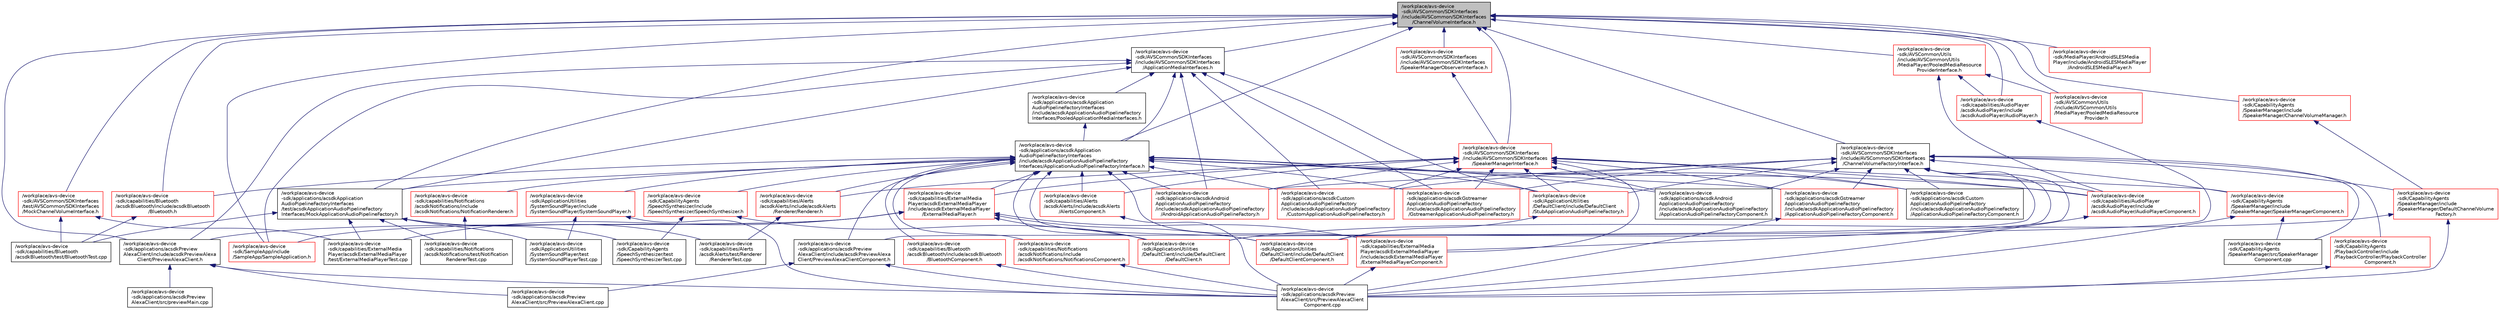 digraph "/workplace/avs-device-sdk/AVSCommon/SDKInterfaces/include/AVSCommon/SDKInterfaces/ChannelVolumeInterface.h"
{
  edge [fontname="Helvetica",fontsize="10",labelfontname="Helvetica",labelfontsize="10"];
  node [fontname="Helvetica",fontsize="10",shape=record];
  Node6 [label="/workplace/avs-device\l-sdk/AVSCommon/SDKInterfaces\l/include/AVSCommon/SDKInterfaces\l/ChannelVolumeInterface.h",height=0.2,width=0.4,color="black", fillcolor="grey75", style="filled", fontcolor="black"];
  Node6 -> Node7 [dir="back",color="midnightblue",fontsize="10",style="solid",fontname="Helvetica"];
  Node7 [label="/workplace/avs-device\l-sdk/applications/acsdkApplication\lAudioPipelineFactoryInterfaces\l/include/acsdkApplicationAudioPipelineFactory\lInterfaces/ApplicationAudioPipelineFactoryInterface.h",height=0.2,width=0.4,color="black", fillcolor="white", style="filled",URL="$_application_audio_pipeline_factory_interface_8h.html"];
  Node7 -> Node8 [dir="back",color="midnightblue",fontsize="10",style="solid",fontname="Helvetica"];
  Node8 [label="/workplace/avs-device\l-sdk/applications/acsdkAndroid\lApplicationAudioPipelineFactory\l/include/acsdkApplicationAudioPipelineFactory\l/AndroidApplicationAudioPipelineFactory.h",height=0.2,width=0.4,color="red", fillcolor="white", style="filled",URL="$_android_application_audio_pipeline_factory_8h.html"];
  Node7 -> Node11 [dir="back",color="midnightblue",fontsize="10",style="solid",fontname="Helvetica"];
  Node11 [label="/workplace/avs-device\l-sdk/applications/acsdkAndroid\lApplicationAudioPipelineFactory\l/include/acsdkApplicationAudioPipelineFactory\l/ApplicationAudioPipelineFactoryComponent.h",height=0.2,width=0.4,color="black", fillcolor="white", style="filled",URL="$acsdk_android_application_audio_pipeline_factory_2include_2acsdk_application_audio_pipeline_fact952244caba7ee8985a8bdd12c0ca49b0.html"];
  Node7 -> Node12 [dir="back",color="midnightblue",fontsize="10",style="solid",fontname="Helvetica"];
  Node12 [label="/workplace/avs-device\l-sdk/applications/acsdkApplication\lAudioPipelineFactoryInterfaces\l/test/acsdkApplicationAudioPipelineFactory\lInterfaces/MockApplicationAudioPipelineFactory.h",height=0.2,width=0.4,color="black", fillcolor="white", style="filled",URL="$_mock_application_audio_pipeline_factory_8h.html"];
  Node12 -> Node13 [dir="back",color="midnightblue",fontsize="10",style="solid",fontname="Helvetica"];
  Node13 [label="/workplace/avs-device\l-sdk/ApplicationUtilities\l/SystemSoundPlayer/test\l/SystemSoundPlayerTest.cpp",height=0.2,width=0.4,color="black", fillcolor="white", style="filled",URL="$_system_sound_player_test_8cpp.html"];
  Node12 -> Node14 [dir="back",color="midnightblue",fontsize="10",style="solid",fontname="Helvetica"];
  Node14 [label="/workplace/avs-device\l-sdk/capabilities/Alerts\l/acsdkAlerts/test/Renderer\l/RendererTest.cpp",height=0.2,width=0.4,color="black", fillcolor="white", style="filled",URL="$_renderer_test_8cpp.html"];
  Node12 -> Node15 [dir="back",color="midnightblue",fontsize="10",style="solid",fontname="Helvetica"];
  Node15 [label="/workplace/avs-device\l-sdk/capabilities/Bluetooth\l/acsdkBluetooth/test/BluetoothTest.cpp",height=0.2,width=0.4,color="black", fillcolor="white", style="filled",URL="$_bluetooth_test_8cpp.html"];
  Node12 -> Node16 [dir="back",color="midnightblue",fontsize="10",style="solid",fontname="Helvetica"];
  Node16 [label="/workplace/avs-device\l-sdk/capabilities/ExternalMedia\lPlayer/acsdkExternalMediaPlayer\l/test/ExternalMediaPlayerTest.cpp",height=0.2,width=0.4,color="black", fillcolor="white", style="filled",URL="$_external_media_player_test_8cpp.html"];
  Node12 -> Node17 [dir="back",color="midnightblue",fontsize="10",style="solid",fontname="Helvetica"];
  Node17 [label="/workplace/avs-device\l-sdk/capabilities/Notifications\l/acsdkNotifications/test/Notification\lRendererTest.cpp",height=0.2,width=0.4,color="black", fillcolor="white", style="filled",URL="$_notification_renderer_test_8cpp.html"];
  Node12 -> Node18 [dir="back",color="midnightblue",fontsize="10",style="solid",fontname="Helvetica"];
  Node18 [label="/workplace/avs-device\l-sdk/CapabilityAgents\l/SpeechSynthesizer/test\l/SpeechSynthesizerTest.cpp",height=0.2,width=0.4,color="black", fillcolor="white", style="filled",URL="$_speech_synthesizer_test_8cpp.html"];
  Node7 -> Node19 [dir="back",color="midnightblue",fontsize="10",style="solid",fontname="Helvetica"];
  Node19 [label="/workplace/avs-device\l-sdk/applications/acsdkCustom\lApplicationAudioPipelineFactory\l/include/acsdkApplicationAudioPipelineFactory\l/ApplicationAudioPipelineFactoryComponent.h",height=0.2,width=0.4,color="black", fillcolor="white", style="filled",URL="$acsdk_custom_application_audio_pipeline_factory_2include_2acsdk_application_audio_pipeline_facto8c9309582bcbe9bd6b3881aa1a5e4e02.html"];
  Node7 -> Node20 [dir="back",color="midnightblue",fontsize="10",style="solid",fontname="Helvetica"];
  Node20 [label="/workplace/avs-device\l-sdk/applications/acsdkCustom\lApplicationAudioPipelineFactory\l/include/acsdkApplicationAudioPipelineFactory\l/CustomApplicationAudioPipelineFactory.h",height=0.2,width=0.4,color="red", fillcolor="white", style="filled",URL="$_custom_application_audio_pipeline_factory_8h.html"];
  Node7 -> Node23 [dir="back",color="midnightblue",fontsize="10",style="solid",fontname="Helvetica"];
  Node23 [label="/workplace/avs-device\l-sdk/applications/acsdkGstreamer\lApplicationAudioPipelineFactory\l/include/acsdkApplicationAudioPipelineFactory\l/ApplicationAudioPipelineFactoryComponent.h",height=0.2,width=0.4,color="red", fillcolor="white", style="filled",URL="$acsdk_gstreamer_application_audio_pipeline_factory_2include_2acsdk_application_audio_pipeline_fa57fe12eb11b773ba1c54aba24163473a.html"];
  Node23 -> Node25 [dir="back",color="midnightblue",fontsize="10",style="solid",fontname="Helvetica"];
  Node25 [label="/workplace/avs-device\l-sdk/applications/acsdkPreview\lAlexaClient/src/PreviewAlexaClient\lComponent.cpp",height=0.2,width=0.4,color="black", fillcolor="white", style="filled",URL="$_preview_alexa_client_component_8cpp.html"];
  Node7 -> Node26 [dir="back",color="midnightblue",fontsize="10",style="solid",fontname="Helvetica"];
  Node26 [label="/workplace/avs-device\l-sdk/applications/acsdkGstreamer\lApplicationAudioPipelineFactory\l/include/acsdkApplicationAudioPipelineFactory\l/GstreamerApplicationAudioPipelineFactory.h",height=0.2,width=0.4,color="red", fillcolor="white", style="filled",URL="$_gstreamer_application_audio_pipeline_factory_8h.html"];
  Node7 -> Node28 [dir="back",color="midnightblue",fontsize="10",style="solid",fontname="Helvetica"];
  Node28 [label="/workplace/avs-device\l-sdk/applications/acsdkPreview\lAlexaClient/include/acsdkPreviewAlexa\lClient/PreviewAlexaClientComponent.h",height=0.2,width=0.4,color="black", fillcolor="white", style="filled",URL="$_preview_alexa_client_component_8h.html"];
  Node28 -> Node29 [dir="back",color="midnightblue",fontsize="10",style="solid",fontname="Helvetica"];
  Node29 [label="/workplace/avs-device\l-sdk/applications/acsdkPreview\lAlexaClient/src/PreviewAlexaClient.cpp",height=0.2,width=0.4,color="black", fillcolor="white", style="filled",URL="$_preview_alexa_client_8cpp.html"];
  Node28 -> Node25 [dir="back",color="midnightblue",fontsize="10",style="solid",fontname="Helvetica"];
  Node7 -> Node30 [dir="back",color="midnightblue",fontsize="10",style="solid",fontname="Helvetica"];
  Node30 [label="/workplace/avs-device\l-sdk/ApplicationUtilities\l/DefaultClient/include/DefaultClient\l/DefaultClient.h",height=0.2,width=0.4,color="red", fillcolor="white", style="filled",URL="$_default_client_8h.html"];
  Node7 -> Node43 [dir="back",color="midnightblue",fontsize="10",style="solid",fontname="Helvetica"];
  Node43 [label="/workplace/avs-device\l-sdk/ApplicationUtilities\l/DefaultClient/include/DefaultClient\l/DefaultClientComponent.h",height=0.2,width=0.4,color="red", fillcolor="white", style="filled",URL="$_default_client_component_8h.html"];
  Node7 -> Node45 [dir="back",color="midnightblue",fontsize="10",style="solid",fontname="Helvetica"];
  Node45 [label="/workplace/avs-device\l-sdk/ApplicationUtilities\l/DefaultClient/include/DefaultClient\l/StubApplicationAudioPipelineFactory.h",height=0.2,width=0.4,color="red", fillcolor="white", style="filled",URL="$_stub_application_audio_pipeline_factory_8h.html"];
  Node45 -> Node43 [dir="back",color="midnightblue",fontsize="10",style="solid",fontname="Helvetica"];
  Node7 -> Node47 [dir="back",color="midnightblue",fontsize="10",style="solid",fontname="Helvetica"];
  Node47 [label="/workplace/avs-device\l-sdk/ApplicationUtilities\l/SystemSoundPlayer/include\l/SystemSoundPlayer/SystemSoundPlayer.h",height=0.2,width=0.4,color="red", fillcolor="white", style="filled",URL="$_system_sound_player_8h.html"];
  Node47 -> Node25 [dir="back",color="midnightblue",fontsize="10",style="solid",fontname="Helvetica"];
  Node47 -> Node13 [dir="back",color="midnightblue",fontsize="10",style="solid",fontname="Helvetica"];
  Node7 -> Node52 [dir="back",color="midnightblue",fontsize="10",style="solid",fontname="Helvetica"];
  Node52 [label="/workplace/avs-device\l-sdk/capabilities/Alerts\l/acsdkAlerts/include/acsdkAlerts\l/AlertsComponent.h",height=0.2,width=0.4,color="red", fillcolor="white", style="filled",URL="$_alerts_component_8h.html"];
  Node52 -> Node25 [dir="back",color="midnightblue",fontsize="10",style="solid",fontname="Helvetica"];
  Node7 -> Node54 [dir="back",color="midnightblue",fontsize="10",style="solid",fontname="Helvetica"];
  Node54 [label="/workplace/avs-device\l-sdk/capabilities/Alerts\l/acsdkAlerts/include/acsdkAlerts\l/Renderer/Renderer.h",height=0.2,width=0.4,color="red", fillcolor="white", style="filled",URL="$_renderer_8h.html"];
  Node54 -> Node14 [dir="back",color="midnightblue",fontsize="10",style="solid",fontname="Helvetica"];
  Node7 -> Node78 [dir="back",color="midnightblue",fontsize="10",style="solid",fontname="Helvetica"];
  Node78 [label="/workplace/avs-device\l-sdk/capabilities/AudioPlayer\l/acsdkAudioPlayer/include\l/acsdkAudioPlayer/AudioPlayerComponent.h",height=0.2,width=0.4,color="red", fillcolor="white", style="filled",URL="$_audio_player_component_8h.html"];
  Node78 -> Node25 [dir="back",color="midnightblue",fontsize="10",style="solid",fontname="Helvetica"];
  Node7 -> Node80 [dir="back",color="midnightblue",fontsize="10",style="solid",fontname="Helvetica"];
  Node80 [label="/workplace/avs-device\l-sdk/capabilities/Bluetooth\l/acsdkBluetooth/include/acsdkBluetooth\l/Bluetooth.h",height=0.2,width=0.4,color="red", fillcolor="white", style="filled",URL="$_bluetooth_8h.html"];
  Node80 -> Node15 [dir="back",color="midnightblue",fontsize="10",style="solid",fontname="Helvetica"];
  Node7 -> Node83 [dir="back",color="midnightblue",fontsize="10",style="solid",fontname="Helvetica"];
  Node83 [label="/workplace/avs-device\l-sdk/capabilities/Bluetooth\l/acsdkBluetooth/include/acsdkBluetooth\l/BluetoothComponent.h",height=0.2,width=0.4,color="red", fillcolor="white", style="filled",URL="$_bluetooth_component_8h.html"];
  Node83 -> Node25 [dir="back",color="midnightblue",fontsize="10",style="solid",fontname="Helvetica"];
  Node7 -> Node84 [dir="back",color="midnightblue",fontsize="10",style="solid",fontname="Helvetica"];
  Node84 [label="/workplace/avs-device\l-sdk/capabilities/ExternalMedia\lPlayer/acsdkExternalMediaPlayer\l/include/acsdkExternalMediaPlayer\l/ExternalMediaPlayer.h",height=0.2,width=0.4,color="red", fillcolor="white", style="filled",URL="$_external_media_player_8h.html"];
  Node84 -> Node34 [dir="back",color="midnightblue",fontsize="10",style="solid",fontname="Helvetica"];
  Node34 [label="/workplace/avs-device\l-sdk/applications/acsdkPreview\lAlexaClient/include/acsdkPreviewAlexa\lClient/PreviewAlexaClient.h",height=0.2,width=0.4,color="black", fillcolor="white", style="filled",URL="$_preview_alexa_client_8h.html"];
  Node34 -> Node29 [dir="back",color="midnightblue",fontsize="10",style="solid",fontname="Helvetica"];
  Node34 -> Node25 [dir="back",color="midnightblue",fontsize="10",style="solid",fontname="Helvetica"];
  Node34 -> Node35 [dir="back",color="midnightblue",fontsize="10",style="solid",fontname="Helvetica"];
  Node35 [label="/workplace/avs-device\l-sdk/applications/acsdkPreview\lAlexaClient/src/previewMain.cpp",height=0.2,width=0.4,color="black", fillcolor="white", style="filled",URL="$preview_main_8cpp.html"];
  Node84 -> Node30 [dir="back",color="midnightblue",fontsize="10",style="solid",fontname="Helvetica"];
  Node84 -> Node43 [dir="back",color="midnightblue",fontsize="10",style="solid",fontname="Helvetica"];
  Node84 -> Node88 [dir="back",color="midnightblue",fontsize="10",style="solid",fontname="Helvetica"];
  Node88 [label="/workplace/avs-device\l-sdk/capabilities/ExternalMedia\lPlayer/acsdkExternalMediaPlayer\l/include/acsdkExternalMediaPlayer\l/ExternalMediaPlayerComponent.h",height=0.2,width=0.4,color="red", fillcolor="white", style="filled",URL="$_external_media_player_component_8h.html"];
  Node88 -> Node25 [dir="back",color="midnightblue",fontsize="10",style="solid",fontname="Helvetica"];
  Node84 -> Node16 [dir="back",color="midnightblue",fontsize="10",style="solid",fontname="Helvetica"];
  Node84 -> Node36 [dir="back",color="midnightblue",fontsize="10",style="solid",fontname="Helvetica"];
  Node36 [label="/workplace/avs-device\l-sdk/SampleApp/include\l/SampleApp/SampleApplication.h",height=0.2,width=0.4,color="red", fillcolor="white", style="filled",URL="$_sample_application_8h.html"];
  Node7 -> Node88 [dir="back",color="midnightblue",fontsize="10",style="solid",fontname="Helvetica"];
  Node7 -> Node92 [dir="back",color="midnightblue",fontsize="10",style="solid",fontname="Helvetica"];
  Node92 [label="/workplace/avs-device\l-sdk/capabilities/Notifications\l/acsdkNotifications/include\l/acsdkNotifications/NotificationRenderer.h",height=0.2,width=0.4,color="red", fillcolor="white", style="filled",URL="$_notification_renderer_8h.html"];
  Node92 -> Node17 [dir="back",color="midnightblue",fontsize="10",style="solid",fontname="Helvetica"];
  Node7 -> Node95 [dir="back",color="midnightblue",fontsize="10",style="solid",fontname="Helvetica"];
  Node95 [label="/workplace/avs-device\l-sdk/capabilities/Notifications\l/acsdkNotifications/include\l/acsdkNotifications/NotificationsComponent.h",height=0.2,width=0.4,color="red", fillcolor="white", style="filled",URL="$_notifications_component_8h.html"];
  Node95 -> Node25 [dir="back",color="midnightblue",fontsize="10",style="solid",fontname="Helvetica"];
  Node7 -> Node96 [dir="back",color="midnightblue",fontsize="10",style="solid",fontname="Helvetica"];
  Node96 [label="/workplace/avs-device\l-sdk/CapabilityAgents\l/SpeechSynthesizer/include\l/SpeechSynthesizer/SpeechSynthesizer.h",height=0.2,width=0.4,color="red", fillcolor="white", style="filled",URL="$_speech_synthesizer_8h.html"];
  Node96 -> Node30 [dir="back",color="midnightblue",fontsize="10",style="solid",fontname="Helvetica"];
  Node96 -> Node18 [dir="back",color="midnightblue",fontsize="10",style="solid",fontname="Helvetica"];
  Node6 -> Node12 [dir="back",color="midnightblue",fontsize="10",style="solid",fontname="Helvetica"];
  Node6 -> Node34 [dir="back",color="midnightblue",fontsize="10",style="solid",fontname="Helvetica"];
  Node6 -> Node99 [dir="back",color="midnightblue",fontsize="10",style="solid",fontname="Helvetica"];
  Node99 [label="/workplace/avs-device\l-sdk/AVSCommon/SDKInterfaces\l/include/AVSCommon/SDKInterfaces\l/ApplicationMediaInterfaces.h",height=0.2,width=0.4,color="black", fillcolor="white", style="filled",URL="$_application_media_interfaces_8h.html"];
  Node99 -> Node8 [dir="back",color="midnightblue",fontsize="10",style="solid",fontname="Helvetica"];
  Node99 -> Node7 [dir="back",color="midnightblue",fontsize="10",style="solid",fontname="Helvetica"];
  Node99 -> Node100 [dir="back",color="midnightblue",fontsize="10",style="solid",fontname="Helvetica"];
  Node100 [label="/workplace/avs-device\l-sdk/applications/acsdkApplication\lAudioPipelineFactoryInterfaces\l/include/acsdkApplicationAudioPipelineFactory\lInterfaces/PooledApplicationMediaInterfaces.h",height=0.2,width=0.4,color="black", fillcolor="white", style="filled",URL="$_pooled_application_media_interfaces_8h.html"];
  Node100 -> Node7 [dir="back",color="midnightblue",fontsize="10",style="solid",fontname="Helvetica"];
  Node99 -> Node12 [dir="back",color="midnightblue",fontsize="10",style="solid",fontname="Helvetica"];
  Node99 -> Node20 [dir="back",color="midnightblue",fontsize="10",style="solid",fontname="Helvetica"];
  Node99 -> Node26 [dir="back",color="midnightblue",fontsize="10",style="solid",fontname="Helvetica"];
  Node99 -> Node34 [dir="back",color="midnightblue",fontsize="10",style="solid",fontname="Helvetica"];
  Node99 -> Node45 [dir="back",color="midnightblue",fontsize="10",style="solid",fontname="Helvetica"];
  Node99 -> Node36 [dir="back",color="midnightblue",fontsize="10",style="solid",fontname="Helvetica"];
  Node6 -> Node101 [dir="back",color="midnightblue",fontsize="10",style="solid",fontname="Helvetica"];
  Node101 [label="/workplace/avs-device\l-sdk/AVSCommon/SDKInterfaces\l/include/AVSCommon/SDKInterfaces\l/ChannelVolumeFactoryInterface.h",height=0.2,width=0.4,color="black", fillcolor="white", style="filled",URL="$_channel_volume_factory_interface_8h.html"];
  Node101 -> Node8 [dir="back",color="midnightblue",fontsize="10",style="solid",fontname="Helvetica"];
  Node101 -> Node11 [dir="back",color="midnightblue",fontsize="10",style="solid",fontname="Helvetica"];
  Node101 -> Node19 [dir="back",color="midnightblue",fontsize="10",style="solid",fontname="Helvetica"];
  Node101 -> Node20 [dir="back",color="midnightblue",fontsize="10",style="solid",fontname="Helvetica"];
  Node101 -> Node23 [dir="back",color="midnightblue",fontsize="10",style="solid",fontname="Helvetica"];
  Node101 -> Node26 [dir="back",color="midnightblue",fontsize="10",style="solid",fontname="Helvetica"];
  Node101 -> Node28 [dir="back",color="midnightblue",fontsize="10",style="solid",fontname="Helvetica"];
  Node101 -> Node43 [dir="back",color="midnightblue",fontsize="10",style="solid",fontname="Helvetica"];
  Node101 -> Node45 [dir="back",color="midnightblue",fontsize="10",style="solid",fontname="Helvetica"];
  Node101 -> Node78 [dir="back",color="midnightblue",fontsize="10",style="solid",fontname="Helvetica"];
  Node101 -> Node88 [dir="back",color="midnightblue",fontsize="10",style="solid",fontname="Helvetica"];
  Node101 -> Node102 [dir="back",color="midnightblue",fontsize="10",style="solid",fontname="Helvetica"];
  Node102 [label="/workplace/avs-device\l-sdk/CapabilityAgents\l/PlaybackController/include\l/PlaybackController/PlaybackController\lComponent.h",height=0.2,width=0.4,color="red", fillcolor="white", style="filled",URL="$_playback_controller_component_8h.html"];
  Node102 -> Node25 [dir="back",color="midnightblue",fontsize="10",style="solid",fontname="Helvetica"];
  Node101 -> Node104 [dir="back",color="midnightblue",fontsize="10",style="solid",fontname="Helvetica"];
  Node104 [label="/workplace/avs-device\l-sdk/CapabilityAgents\l/SpeakerManager/include\l/SpeakerManager/DefaultChannelVolume\lFactory.h",height=0.2,width=0.4,color="red", fillcolor="white", style="filled",URL="$_default_channel_volume_factory_8h.html"];
  Node104 -> Node25 [dir="back",color="midnightblue",fontsize="10",style="solid",fontname="Helvetica"];
  Node104 -> Node30 [dir="back",color="midnightblue",fontsize="10",style="solid",fontname="Helvetica"];
  Node101 -> Node106 [dir="back",color="midnightblue",fontsize="10",style="solid",fontname="Helvetica"];
  Node106 [label="/workplace/avs-device\l-sdk/CapabilityAgents\l/SpeakerManager/include\l/SpeakerManager/SpeakerManagerComponent.h",height=0.2,width=0.4,color="red", fillcolor="white", style="filled",URL="$_speaker_manager_component_8h.html"];
  Node106 -> Node25 [dir="back",color="midnightblue",fontsize="10",style="solid",fontname="Helvetica"];
  Node106 -> Node107 [dir="back",color="midnightblue",fontsize="10",style="solid",fontname="Helvetica"];
  Node107 [label="/workplace/avs-device\l-sdk/CapabilityAgents\l/SpeakerManager/src/SpeakerManager\lComponent.cpp",height=0.2,width=0.4,color="black", fillcolor="white", style="filled",URL="$_speaker_manager_component_8cpp.html"];
  Node101 -> Node107 [dir="back",color="midnightblue",fontsize="10",style="solid",fontname="Helvetica"];
  Node6 -> Node108 [dir="back",color="midnightblue",fontsize="10",style="solid",fontname="Helvetica"];
  Node108 [label="/workplace/avs-device\l-sdk/AVSCommon/SDKInterfaces\l/include/AVSCommon/SDKInterfaces\l/SpeakerManagerInterface.h",height=0.2,width=0.4,color="red", fillcolor="white", style="filled",URL="$_speaker_manager_interface_8h.html"];
  Node108 -> Node8 [dir="back",color="midnightblue",fontsize="10",style="solid",fontname="Helvetica"];
  Node108 -> Node11 [dir="back",color="midnightblue",fontsize="10",style="solid",fontname="Helvetica"];
  Node108 -> Node19 [dir="back",color="midnightblue",fontsize="10",style="solid",fontname="Helvetica"];
  Node108 -> Node20 [dir="back",color="midnightblue",fontsize="10",style="solid",fontname="Helvetica"];
  Node108 -> Node23 [dir="back",color="midnightblue",fontsize="10",style="solid",fontname="Helvetica"];
  Node108 -> Node26 [dir="back",color="midnightblue",fontsize="10",style="solid",fontname="Helvetica"];
  Node108 -> Node45 [dir="back",color="midnightblue",fontsize="10",style="solid",fontname="Helvetica"];
  Node108 -> Node52 [dir="back",color="midnightblue",fontsize="10",style="solid",fontname="Helvetica"];
  Node108 -> Node54 [dir="back",color="midnightblue",fontsize="10",style="solid",fontname="Helvetica"];
  Node108 -> Node78 [dir="back",color="midnightblue",fontsize="10",style="solid",fontname="Helvetica"];
  Node108 -> Node84 [dir="back",color="midnightblue",fontsize="10",style="solid",fontname="Helvetica"];
  Node108 -> Node88 [dir="back",color="midnightblue",fontsize="10",style="solid",fontname="Helvetica"];
  Node108 -> Node106 [dir="back",color="midnightblue",fontsize="10",style="solid",fontname="Helvetica"];
  Node6 -> Node126 [dir="back",color="midnightblue",fontsize="10",style="solid",fontname="Helvetica"];
  Node126 [label="/workplace/avs-device\l-sdk/AVSCommon/SDKInterfaces\l/include/AVSCommon/SDKInterfaces\l/SpeakerManagerObserverInterface.h",height=0.2,width=0.4,color="red", fillcolor="white", style="filled",URL="$_speaker_manager_observer_interface_8h.html"];
  Node126 -> Node108 [dir="back",color="midnightblue",fontsize="10",style="solid",fontname="Helvetica"];
  Node6 -> Node132 [dir="back",color="midnightblue",fontsize="10",style="solid",fontname="Helvetica"];
  Node132 [label="/workplace/avs-device\l-sdk/AVSCommon/SDKInterfaces\l/test/AVSCommon/SDKInterfaces\l/MockChannelVolumeInterface.h",height=0.2,width=0.4,color="red", fillcolor="white", style="filled",URL="$_mock_channel_volume_interface_8h.html"];
  Node132 -> Node15 [dir="back",color="midnightblue",fontsize="10",style="solid",fontname="Helvetica"];
  Node132 -> Node16 [dir="back",color="midnightblue",fontsize="10",style="solid",fontname="Helvetica"];
  Node6 -> Node134 [dir="back",color="midnightblue",fontsize="10",style="solid",fontname="Helvetica"];
  Node134 [label="/workplace/avs-device\l-sdk/AVSCommon/Utils\l/include/AVSCommon/Utils\l/MediaPlayer/PooledMediaResource\lProvider.h",height=0.2,width=0.4,color="red", fillcolor="white", style="filled",URL="$_pooled_media_resource_provider_8h.html"];
  Node6 -> Node136 [dir="back",color="midnightblue",fontsize="10",style="solid",fontname="Helvetica"];
  Node136 [label="/workplace/avs-device\l-sdk/AVSCommon/Utils\l/include/AVSCommon/Utils\l/MediaPlayer/PooledMediaResource\lProviderInterface.h",height=0.2,width=0.4,color="red", fillcolor="white", style="filled",URL="$_pooled_media_resource_provider_interface_8h.html"];
  Node136 -> Node134 [dir="back",color="midnightblue",fontsize="10",style="solid",fontname="Helvetica"];
  Node136 -> Node140 [dir="back",color="midnightblue",fontsize="10",style="solid",fontname="Helvetica"];
  Node140 [label="/workplace/avs-device\l-sdk/capabilities/AudioPlayer\l/acsdkAudioPlayer/include\l/acsdkAudioPlayer/AudioPlayer.h",height=0.2,width=0.4,color="red", fillcolor="white", style="filled",URL="$_audio_player_8h.html"];
  Node140 -> Node30 [dir="back",color="midnightblue",fontsize="10",style="solid",fontname="Helvetica"];
  Node136 -> Node78 [dir="back",color="midnightblue",fontsize="10",style="solid",fontname="Helvetica"];
  Node6 -> Node140 [dir="back",color="midnightblue",fontsize="10",style="solid",fontname="Helvetica"];
  Node6 -> Node80 [dir="back",color="midnightblue",fontsize="10",style="solid",fontname="Helvetica"];
  Node6 -> Node142 [dir="back",color="midnightblue",fontsize="10",style="solid",fontname="Helvetica"];
  Node142 [label="/workplace/avs-device\l-sdk/CapabilityAgents\l/SpeakerManager/include\l/SpeakerManager/ChannelVolumeManager.h",height=0.2,width=0.4,color="red", fillcolor="white", style="filled",URL="$_channel_volume_manager_8h.html"];
  Node142 -> Node104 [dir="back",color="midnightblue",fontsize="10",style="solid",fontname="Helvetica"];
  Node6 -> Node145 [dir="back",color="midnightblue",fontsize="10",style="solid",fontname="Helvetica"];
  Node145 [label="/workplace/avs-device\l-sdk/MediaPlayer/AndroidSLESMedia\lPlayer/include/AndroidSLESMediaPlayer\l/AndroidSLESMediaPlayer.h",height=0.2,width=0.4,color="red", fillcolor="white", style="filled",URL="$_android_s_l_e_s_media_player_8h.html"];
  Node6 -> Node36 [dir="back",color="midnightblue",fontsize="10",style="solid",fontname="Helvetica"];
}
